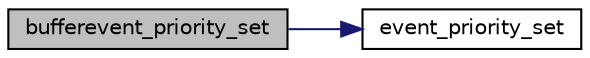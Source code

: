digraph "bufferevent_priority_set"
{
 // LATEX_PDF_SIZE
  edge [fontname="Helvetica",fontsize="10",labelfontname="Helvetica",labelfontsize="10"];
  node [fontname="Helvetica",fontsize="10",shape=record];
  rankdir="LR";
  Node37 [label="bufferevent_priority_set",height=0.2,width=0.4,color="black", fillcolor="grey75", style="filled", fontcolor="black",tooltip=" "];
  Node37 -> Node38 [color="midnightblue",fontsize="10",style="solid",fontname="Helvetica"];
  Node38 [label="event_priority_set",height=0.2,width=0.4,color="black", fillcolor="white", style="filled",URL="$event2_2event_8h.html#a7a1baecb7ae859dd19fe63c0221e18e2",tooltip=" "];
}
